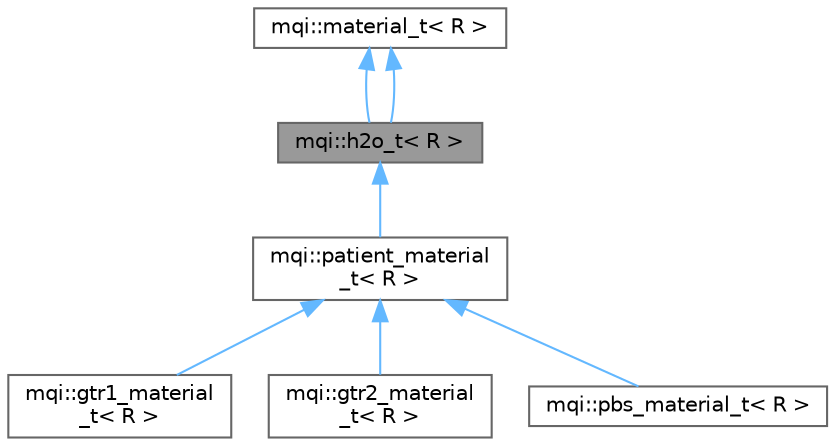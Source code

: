 digraph "mqi::h2o_t&lt; R &gt;"
{
 // LATEX_PDF_SIZE
  bgcolor="transparent";
  edge [fontname=Helvetica,fontsize=10,labelfontname=Helvetica,labelfontsize=10];
  node [fontname=Helvetica,fontsize=10,shape=box,height=0.2,width=0.4];
  Node1 [id="Node000001",label="mqi::h2o_t\< R \>",height=0.2,width=0.4,color="gray40", fillcolor="grey60", style="filled", fontcolor="black",tooltip="air_t"];
  Node2 -> Node1 [id="edge1_Node000001_Node000002",dir="back",color="steelblue1",style="solid",tooltip=" "];
  Node2 [id="Node000002",label="mqi::material_t\< R \>",height=0.2,width=0.4,color="gray40", fillcolor="white", style="filled",URL="$classmqi_1_1material__t.html",tooltip="water_t"];
  Node2 -> Node1 [id="edge2_Node000001_Node000002",dir="back",color="steelblue1",style="solid",tooltip=" "];
  Node1 -> Node3 [id="edge3_Node000001_Node000003",dir="back",color="steelblue1",style="solid",tooltip=" "];
  Node3 [id="Node000003",label="mqi::patient_material\l_t\< R \>",height=0.2,width=0.4,color="gray40", fillcolor="white", style="filled",URL="$classmqi_1_1patient__material__t.html",tooltip="Represents patient-specific materials based on CT Hounsfield Units (HU)."];
  Node3 -> Node4 [id="edge4_Node000003_Node000004",dir="back",color="steelblue1",style="solid",tooltip=" "];
  Node4 [id="Node000004",label="mqi::gtr1_material\l_t\< R \>",height=0.2,width=0.4,color="gray40", fillcolor="white", style="filled",URL="$classmqi_1_1gtr1__material__t.html",tooltip="A material definition class specific to the GTR1 machine."];
  Node3 -> Node5 [id="edge5_Node000003_Node000005",dir="back",color="steelblue1",style="solid",tooltip=" "];
  Node5 [id="Node000005",label="mqi::gtr2_material\l_t\< R \>",height=0.2,width=0.4,color="gray40", fillcolor="white", style="filled",URL="$classmqi_1_1gtr2__material__t.html",tooltip="A material definition class specific to the GTR2 machine."];
  Node3 -> Node6 [id="edge6_Node000003_Node000006",dir="back",color="steelblue1",style="solid",tooltip=" "];
  Node6 [id="Node000006",label="mqi::pbs_material_t\< R \>",height=0.2,width=0.4,color="gray40", fillcolor="white", style="filled",URL="$classmqi_1_1pbs__material__t.html",tooltip="A material definition class for Pencil Beam Scanning (PBS) simulations."];
}
